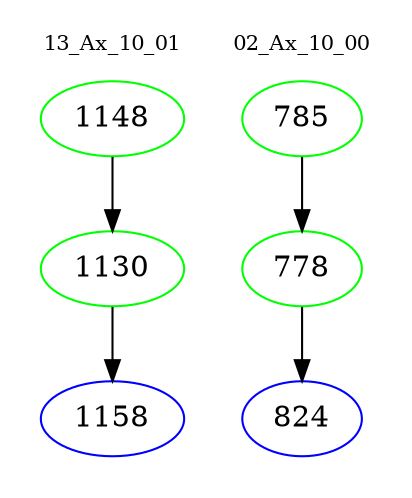 digraph{
subgraph cluster_0 {
color = white
label = "13_Ax_10_01";
fontsize=10;
T0_1148 [label="1148", color="green"]
T0_1148 -> T0_1130 [color="black"]
T0_1130 [label="1130", color="green"]
T0_1130 -> T0_1158 [color="black"]
T0_1158 [label="1158", color="blue"]
}
subgraph cluster_1 {
color = white
label = "02_Ax_10_00";
fontsize=10;
T1_785 [label="785", color="green"]
T1_785 -> T1_778 [color="black"]
T1_778 [label="778", color="green"]
T1_778 -> T1_824 [color="black"]
T1_824 [label="824", color="blue"]
}
}
